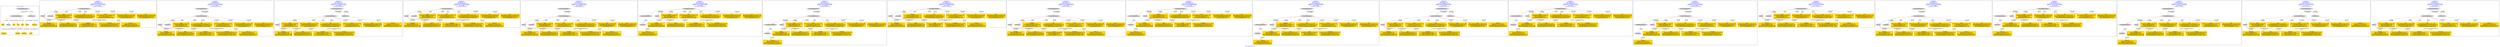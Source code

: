 digraph n0 {
fontcolor="blue"
remincross="true"
label="s24-s-norton-simon.json"
subgraph cluster_0 {
label="1-correct model"
n2[style="filled",color="white",fillcolor="lightgray",label="CulturalHeritageObject1"];
n3[shape="plaintext",style="filled",fillcolor="gold",label="made"];
n4[style="filled",color="white",fillcolor="lightgray",label="Person1"];
n5[shape="plaintext",style="filled",fillcolor="gold",label="dim"];
n6[shape="plaintext",style="filled",fillcolor="gold",label="prov"];
n7[shape="plaintext",style="filled",fillcolor="gold",label="title"];
n8[shape="plaintext",style="filled",fillcolor="gold",label="access"];
n9[shape="plaintext",style="filled",fillcolor="gold",label="nationality"];
n10[shape="plaintext",style="filled",fillcolor="gold",label="birthDate"];
n11[shape="plaintext",style="filled",fillcolor="gold",label="deathDate"];
n12[shape="plaintext",style="filled",fillcolor="gold",label="artist"];
n13[style="filled",color="white",fillcolor="lightgray",label="EuropeanaAggregation1"];
n14[style="filled",color="white",fillcolor="lightgray",label="WebResource1"];
n15[shape="plaintext",style="filled",fillcolor="gold",label="image_url"];
}
subgraph cluster_1 {
label="candidate 0\nlink coherence:1.0\nnode coherence:1.0\nconfidence:0.5034947384957535\nmapping score:0.6178315794985845\ncost:11.99991\n-precision:0.67-recall:0.62"
n17[style="filled",color="white",fillcolor="lightgray",label="CulturalHeritageObject1"];
n18[style="filled",color="white",fillcolor="lightgray",label="Person1"];
n19[style="filled",color="white",fillcolor="lightgray",label="Document1"];
n20[shape="plaintext",style="filled",fillcolor="gold",label="birthDate\n[Person,dateOfDeath,0.37]\n[Person,dateOfBirth,0.356]\n[CulturalHeritageObject,created,0.226]\n[Person,biographicalInformation,0.048]"];
n21[shape="plaintext",style="filled",fillcolor="gold",label="artist\n[Person,nameOfThePerson,0.505]\n[CulturalHeritageObject,description,0.19]\n[Person,biographicalInformation,0.185]\n[CulturalHeritageObject,provenance,0.12]"];
n22[shape="plaintext",style="filled",fillcolor="gold",label="image_url\n[Document,classLink,0.471]\n[WebResource,classLink,0.403]\n[CulturalHeritageObject,description,0.112]\n[Person,biographicalInformation,0.014]"];
n23[shape="plaintext",style="filled",fillcolor="gold",label="made\n[CulturalHeritageObject,created,0.39]\n[Person,dateOfDeath,0.334]\n[Person,dateOfBirth,0.15]\n[CulturalHeritageObject,title,0.126]"];
n24[shape="plaintext",style="filled",fillcolor="gold",label="dim\n[CulturalHeritageObject,extent,0.678]\n[CulturalHeritageObject,accessionNumber,0.143]\n[CulturalHeritageObject,description,0.092]\n[CulturalHeritageObject,medium,0.086]"];
n25[shape="plaintext",style="filled",fillcolor="gold",label="access\n[CulturalHeritageObject,provenance,0.341]\n[Document,classLink,0.278]\n[Person,nameOfThePerson,0.213]\n[CulturalHeritageObject,title,0.168]"];
n26[shape="plaintext",style="filled",fillcolor="gold",label="deathDate\n[Person,dateOfDeath,0.462]\n[CulturalHeritageObject,created,0.299]\n[Person,dateOfBirth,0.198]\n[CulturalHeritageObject,description,0.042]"];
n27[shape="plaintext",style="filled",fillcolor="gold",label="nationality\n[Person,countryAssociatedWithThePerson,0.824]\n[Person,biographicalInformation,0.061]\n[CulturalHeritageObject,description,0.059]\n[CulturalHeritageObject,provenance,0.056]"];
n28[shape="plaintext",style="filled",fillcolor="gold",label="title\n[CulturalHeritageObject,description,0.386]\n[CulturalHeritageObject,title,0.335]\n[Person,biographicalInformation,0.2]\n[Concept,prefLabel,0.079]"];
n29[shape="plaintext",style="filled",fillcolor="gold",label="prov\n[CulturalHeritageObject,provenance,0.623]\n[CulturalHeritageObject,description,0.151]\n[CulturalHeritageObject,title,0.124]\n[Person,nameOfThePerson,0.103]"];
}
subgraph cluster_2 {
label="candidate 1\nlink coherence:1.0\nnode coherence:1.0\nconfidence:0.5034947384957535\nmapping score:0.6178315794985845\ncost:12.99984\n-precision:0.69-recall:0.69"
n31[style="filled",color="white",fillcolor="lightgray",label="CulturalHeritageObject1"];
n32[style="filled",color="white",fillcolor="lightgray",label="Person1"];
n33[style="filled",color="white",fillcolor="lightgray",label="Document1"];
n34[style="filled",color="white",fillcolor="lightgray",label="EuropeanaAggregation1"];
n35[shape="plaintext",style="filled",fillcolor="gold",label="birthDate\n[Person,dateOfDeath,0.37]\n[Person,dateOfBirth,0.356]\n[CulturalHeritageObject,created,0.226]\n[Person,biographicalInformation,0.048]"];
n36[shape="plaintext",style="filled",fillcolor="gold",label="artist\n[Person,nameOfThePerson,0.505]\n[CulturalHeritageObject,description,0.19]\n[Person,biographicalInformation,0.185]\n[CulturalHeritageObject,provenance,0.12]"];
n37[shape="plaintext",style="filled",fillcolor="gold",label="image_url\n[Document,classLink,0.471]\n[WebResource,classLink,0.403]\n[CulturalHeritageObject,description,0.112]\n[Person,biographicalInformation,0.014]"];
n38[shape="plaintext",style="filled",fillcolor="gold",label="made\n[CulturalHeritageObject,created,0.39]\n[Person,dateOfDeath,0.334]\n[Person,dateOfBirth,0.15]\n[CulturalHeritageObject,title,0.126]"];
n39[shape="plaintext",style="filled",fillcolor="gold",label="dim\n[CulturalHeritageObject,extent,0.678]\n[CulturalHeritageObject,accessionNumber,0.143]\n[CulturalHeritageObject,description,0.092]\n[CulturalHeritageObject,medium,0.086]"];
n40[shape="plaintext",style="filled",fillcolor="gold",label="access\n[CulturalHeritageObject,provenance,0.341]\n[Document,classLink,0.278]\n[Person,nameOfThePerson,0.213]\n[CulturalHeritageObject,title,0.168]"];
n41[shape="plaintext",style="filled",fillcolor="gold",label="deathDate\n[Person,dateOfDeath,0.462]\n[CulturalHeritageObject,created,0.299]\n[Person,dateOfBirth,0.198]\n[CulturalHeritageObject,description,0.042]"];
n42[shape="plaintext",style="filled",fillcolor="gold",label="nationality\n[Person,countryAssociatedWithThePerson,0.824]\n[Person,biographicalInformation,0.061]\n[CulturalHeritageObject,description,0.059]\n[CulturalHeritageObject,provenance,0.056]"];
n43[shape="plaintext",style="filled",fillcolor="gold",label="title\n[CulturalHeritageObject,description,0.386]\n[CulturalHeritageObject,title,0.335]\n[Person,biographicalInformation,0.2]\n[Concept,prefLabel,0.079]"];
n44[shape="plaintext",style="filled",fillcolor="gold",label="prov\n[CulturalHeritageObject,provenance,0.623]\n[CulturalHeritageObject,description,0.151]\n[CulturalHeritageObject,title,0.124]\n[Person,nameOfThePerson,0.103]"];
}
subgraph cluster_3 {
label="candidate 10\nlink coherence:1.0\nnode coherence:1.0\nconfidence:0.49169768829271804\nmapping score:0.6138992294309059\ncost:12.99983\n-precision:0.92-recall:0.92"
n46[style="filled",color="white",fillcolor="lightgray",label="CulturalHeritageObject1"];
n47[style="filled",color="white",fillcolor="lightgray",label="Person1"];
n48[style="filled",color="white",fillcolor="lightgray",label="EuropeanaAggregation1"];
n49[style="filled",color="white",fillcolor="lightgray",label="WebResource2"];
n50[shape="plaintext",style="filled",fillcolor="gold",label="birthDate\n[Person,dateOfDeath,0.37]\n[Person,dateOfBirth,0.356]\n[CulturalHeritageObject,created,0.226]\n[Person,biographicalInformation,0.048]"];
n51[shape="plaintext",style="filled",fillcolor="gold",label="artist\n[Person,nameOfThePerson,0.505]\n[CulturalHeritageObject,description,0.19]\n[Person,biographicalInformation,0.185]\n[CulturalHeritageObject,provenance,0.12]"];
n52[shape="plaintext",style="filled",fillcolor="gold",label="made\n[CulturalHeritageObject,created,0.39]\n[Person,dateOfDeath,0.334]\n[Person,dateOfBirth,0.15]\n[CulturalHeritageObject,title,0.126]"];
n53[shape="plaintext",style="filled",fillcolor="gold",label="title\n[CulturalHeritageObject,description,0.386]\n[CulturalHeritageObject,title,0.335]\n[Person,biographicalInformation,0.2]\n[Concept,prefLabel,0.079]"];
n54[shape="plaintext",style="filled",fillcolor="gold",label="dim\n[CulturalHeritageObject,extent,0.678]\n[CulturalHeritageObject,accessionNumber,0.143]\n[CulturalHeritageObject,description,0.092]\n[CulturalHeritageObject,medium,0.086]"];
n55[shape="plaintext",style="filled",fillcolor="gold",label="access\n[CulturalHeritageObject,provenance,0.341]\n[Document,classLink,0.278]\n[Person,nameOfThePerson,0.213]\n[CulturalHeritageObject,title,0.168]"];
n56[shape="plaintext",style="filled",fillcolor="gold",label="deathDate\n[Person,dateOfDeath,0.462]\n[CulturalHeritageObject,created,0.299]\n[Person,dateOfBirth,0.198]\n[CulturalHeritageObject,description,0.042]"];
n57[shape="plaintext",style="filled",fillcolor="gold",label="nationality\n[Person,countryAssociatedWithThePerson,0.824]\n[Person,biographicalInformation,0.061]\n[CulturalHeritageObject,description,0.059]\n[CulturalHeritageObject,provenance,0.056]"];
n58[shape="plaintext",style="filled",fillcolor="gold",label="image_url\n[Document,classLink,0.471]\n[WebResource,classLink,0.403]\n[CulturalHeritageObject,description,0.112]\n[Person,biographicalInformation,0.014]"];
n59[shape="plaintext",style="filled",fillcolor="gold",label="prov\n[CulturalHeritageObject,provenance,0.623]\n[CulturalHeritageObject,description,0.151]\n[CulturalHeritageObject,title,0.124]\n[Person,nameOfThePerson,0.103]"];
}
subgraph cluster_4 {
label="candidate 11\nlink coherence:1.0\nnode coherence:1.0\nconfidence:0.48617468982780865\nmapping score:0.612058229942603\ncost:11.99991\n-precision:0.67-recall:0.62"
n61[style="filled",color="white",fillcolor="lightgray",label="CulturalHeritageObject1"];
n62[style="filled",color="white",fillcolor="lightgray",label="Person1"];
n63[style="filled",color="white",fillcolor="lightgray",label="Document1"];
n64[shape="plaintext",style="filled",fillcolor="gold",label="birthDate\n[Person,dateOfDeath,0.37]\n[Person,dateOfBirth,0.356]\n[CulturalHeritageObject,created,0.226]\n[Person,biographicalInformation,0.048]"];
n65[shape="plaintext",style="filled",fillcolor="gold",label="artist\n[Person,nameOfThePerson,0.505]\n[CulturalHeritageObject,description,0.19]\n[Person,biographicalInformation,0.185]\n[CulturalHeritageObject,provenance,0.12]"];
n66[shape="plaintext",style="filled",fillcolor="gold",label="image_url\n[Document,classLink,0.471]\n[WebResource,classLink,0.403]\n[CulturalHeritageObject,description,0.112]\n[Person,biographicalInformation,0.014]"];
n67[shape="plaintext",style="filled",fillcolor="gold",label="made\n[CulturalHeritageObject,created,0.39]\n[Person,dateOfDeath,0.334]\n[Person,dateOfBirth,0.15]\n[CulturalHeritageObject,title,0.126]"];
n68[shape="plaintext",style="filled",fillcolor="gold",label="access\n[CulturalHeritageObject,provenance,0.341]\n[Document,classLink,0.278]\n[Person,nameOfThePerson,0.213]\n[CulturalHeritageObject,title,0.168]"];
n69[shape="plaintext",style="filled",fillcolor="gold",label="dim\n[CulturalHeritageObject,extent,0.678]\n[CulturalHeritageObject,accessionNumber,0.143]\n[CulturalHeritageObject,description,0.092]\n[CulturalHeritageObject,medium,0.086]"];
n70[shape="plaintext",style="filled",fillcolor="gold",label="deathDate\n[Person,dateOfDeath,0.462]\n[CulturalHeritageObject,created,0.299]\n[Person,dateOfBirth,0.198]\n[CulturalHeritageObject,description,0.042]"];
n71[shape="plaintext",style="filled",fillcolor="gold",label="nationality\n[Person,countryAssociatedWithThePerson,0.824]\n[Person,biographicalInformation,0.061]\n[CulturalHeritageObject,description,0.059]\n[CulturalHeritageObject,provenance,0.056]"];
n72[shape="plaintext",style="filled",fillcolor="gold",label="title\n[CulturalHeritageObject,description,0.386]\n[CulturalHeritageObject,title,0.335]\n[Person,biographicalInformation,0.2]\n[Concept,prefLabel,0.079]"];
n73[shape="plaintext",style="filled",fillcolor="gold",label="prov\n[CulturalHeritageObject,provenance,0.623]\n[CulturalHeritageObject,description,0.151]\n[CulturalHeritageObject,title,0.124]\n[Person,nameOfThePerson,0.103]"];
}
subgraph cluster_5 {
label="candidate 12\nlink coherence:1.0\nnode coherence:1.0\nconfidence:0.48617468982780865\nmapping score:0.612058229942603\ncost:12.99984\n-precision:0.69-recall:0.69"
n75[style="filled",color="white",fillcolor="lightgray",label="CulturalHeritageObject1"];
n76[style="filled",color="white",fillcolor="lightgray",label="Person1"];
n77[style="filled",color="white",fillcolor="lightgray",label="Document1"];
n78[style="filled",color="white",fillcolor="lightgray",label="EuropeanaAggregation1"];
n79[shape="plaintext",style="filled",fillcolor="gold",label="birthDate\n[Person,dateOfDeath,0.37]\n[Person,dateOfBirth,0.356]\n[CulturalHeritageObject,created,0.226]\n[Person,biographicalInformation,0.048]"];
n80[shape="plaintext",style="filled",fillcolor="gold",label="artist\n[Person,nameOfThePerson,0.505]\n[CulturalHeritageObject,description,0.19]\n[Person,biographicalInformation,0.185]\n[CulturalHeritageObject,provenance,0.12]"];
n81[shape="plaintext",style="filled",fillcolor="gold",label="image_url\n[Document,classLink,0.471]\n[WebResource,classLink,0.403]\n[CulturalHeritageObject,description,0.112]\n[Person,biographicalInformation,0.014]"];
n82[shape="plaintext",style="filled",fillcolor="gold",label="made\n[CulturalHeritageObject,created,0.39]\n[Person,dateOfDeath,0.334]\n[Person,dateOfBirth,0.15]\n[CulturalHeritageObject,title,0.126]"];
n83[shape="plaintext",style="filled",fillcolor="gold",label="access\n[CulturalHeritageObject,provenance,0.341]\n[Document,classLink,0.278]\n[Person,nameOfThePerson,0.213]\n[CulturalHeritageObject,title,0.168]"];
n84[shape="plaintext",style="filled",fillcolor="gold",label="dim\n[CulturalHeritageObject,extent,0.678]\n[CulturalHeritageObject,accessionNumber,0.143]\n[CulturalHeritageObject,description,0.092]\n[CulturalHeritageObject,medium,0.086]"];
n85[shape="plaintext",style="filled",fillcolor="gold",label="deathDate\n[Person,dateOfDeath,0.462]\n[CulturalHeritageObject,created,0.299]\n[Person,dateOfBirth,0.198]\n[CulturalHeritageObject,description,0.042]"];
n86[shape="plaintext",style="filled",fillcolor="gold",label="nationality\n[Person,countryAssociatedWithThePerson,0.824]\n[Person,biographicalInformation,0.061]\n[CulturalHeritageObject,description,0.059]\n[CulturalHeritageObject,provenance,0.056]"];
n87[shape="plaintext",style="filled",fillcolor="gold",label="title\n[CulturalHeritageObject,description,0.386]\n[CulturalHeritageObject,title,0.335]\n[Person,biographicalInformation,0.2]\n[Concept,prefLabel,0.079]"];
n88[shape="plaintext",style="filled",fillcolor="gold",label="prov\n[CulturalHeritageObject,provenance,0.623]\n[CulturalHeritageObject,description,0.151]\n[CulturalHeritageObject,title,0.124]\n[Person,nameOfThePerson,0.103]"];
}
subgraph cluster_6 {
label="candidate 13\nlink coherence:1.0\nnode coherence:1.0\nconfidence:0.48617468982780865\nmapping score:0.612058229942603\ncost:12.9999\n-precision:0.62-recall:0.62"
n90[style="filled",color="white",fillcolor="lightgray",label="CulturalHeritageObject1"];
n91[style="filled",color="white",fillcolor="lightgray",label="CulturalHeritageObject2"];
n92[style="filled",color="white",fillcolor="lightgray",label="Person1"];
n93[style="filled",color="white",fillcolor="lightgray",label="Document2"];
n94[shape="plaintext",style="filled",fillcolor="gold",label="birthDate\n[Person,dateOfDeath,0.37]\n[Person,dateOfBirth,0.356]\n[CulturalHeritageObject,created,0.226]\n[Person,biographicalInformation,0.048]"];
n95[shape="plaintext",style="filled",fillcolor="gold",label="artist\n[Person,nameOfThePerson,0.505]\n[CulturalHeritageObject,description,0.19]\n[Person,biographicalInformation,0.185]\n[CulturalHeritageObject,provenance,0.12]"];
n96[shape="plaintext",style="filled",fillcolor="gold",label="made\n[CulturalHeritageObject,created,0.39]\n[Person,dateOfDeath,0.334]\n[Person,dateOfBirth,0.15]\n[CulturalHeritageObject,title,0.126]"];
n97[shape="plaintext",style="filled",fillcolor="gold",label="access\n[CulturalHeritageObject,provenance,0.341]\n[Document,classLink,0.278]\n[Person,nameOfThePerson,0.213]\n[CulturalHeritageObject,title,0.168]"];
n98[shape="plaintext",style="filled",fillcolor="gold",label="dim\n[CulturalHeritageObject,extent,0.678]\n[CulturalHeritageObject,accessionNumber,0.143]\n[CulturalHeritageObject,description,0.092]\n[CulturalHeritageObject,medium,0.086]"];
n99[shape="plaintext",style="filled",fillcolor="gold",label="deathDate\n[Person,dateOfDeath,0.462]\n[CulturalHeritageObject,created,0.299]\n[Person,dateOfBirth,0.198]\n[CulturalHeritageObject,description,0.042]"];
n100[shape="plaintext",style="filled",fillcolor="gold",label="image_url\n[Document,classLink,0.471]\n[WebResource,classLink,0.403]\n[CulturalHeritageObject,description,0.112]\n[Person,biographicalInformation,0.014]"];
n101[shape="plaintext",style="filled",fillcolor="gold",label="nationality\n[Person,countryAssociatedWithThePerson,0.824]\n[Person,biographicalInformation,0.061]\n[CulturalHeritageObject,description,0.059]\n[CulturalHeritageObject,provenance,0.056]"];
n102[shape="plaintext",style="filled",fillcolor="gold",label="title\n[CulturalHeritageObject,description,0.386]\n[CulturalHeritageObject,title,0.335]\n[Person,biographicalInformation,0.2]\n[Concept,prefLabel,0.079]"];
n103[shape="plaintext",style="filled",fillcolor="gold",label="prov\n[CulturalHeritageObject,provenance,0.623]\n[CulturalHeritageObject,description,0.151]\n[CulturalHeritageObject,title,0.124]\n[Person,nameOfThePerson,0.103]"];
}
subgraph cluster_7 {
label="candidate 14\nlink coherence:1.0\nnode coherence:1.0\nconfidence:0.48617468982780865\nmapping score:0.612058229942603\ncost:13.99983\n-precision:0.64-recall:0.69"
n105[style="filled",color="white",fillcolor="lightgray",label="CulturalHeritageObject1"];
n106[style="filled",color="white",fillcolor="lightgray",label="CulturalHeritageObject2"];
n107[style="filled",color="white",fillcolor="lightgray",label="Person1"];
n108[style="filled",color="white",fillcolor="lightgray",label="Document2"];
n109[style="filled",color="white",fillcolor="lightgray",label="EuropeanaAggregation1"];
n110[shape="plaintext",style="filled",fillcolor="gold",label="birthDate\n[Person,dateOfDeath,0.37]\n[Person,dateOfBirth,0.356]\n[CulturalHeritageObject,created,0.226]\n[Person,biographicalInformation,0.048]"];
n111[shape="plaintext",style="filled",fillcolor="gold",label="artist\n[Person,nameOfThePerson,0.505]\n[CulturalHeritageObject,description,0.19]\n[Person,biographicalInformation,0.185]\n[CulturalHeritageObject,provenance,0.12]"];
n112[shape="plaintext",style="filled",fillcolor="gold",label="made\n[CulturalHeritageObject,created,0.39]\n[Person,dateOfDeath,0.334]\n[Person,dateOfBirth,0.15]\n[CulturalHeritageObject,title,0.126]"];
n113[shape="plaintext",style="filled",fillcolor="gold",label="access\n[CulturalHeritageObject,provenance,0.341]\n[Document,classLink,0.278]\n[Person,nameOfThePerson,0.213]\n[CulturalHeritageObject,title,0.168]"];
n114[shape="plaintext",style="filled",fillcolor="gold",label="dim\n[CulturalHeritageObject,extent,0.678]\n[CulturalHeritageObject,accessionNumber,0.143]\n[CulturalHeritageObject,description,0.092]\n[CulturalHeritageObject,medium,0.086]"];
n115[shape="plaintext",style="filled",fillcolor="gold",label="deathDate\n[Person,dateOfDeath,0.462]\n[CulturalHeritageObject,created,0.299]\n[Person,dateOfBirth,0.198]\n[CulturalHeritageObject,description,0.042]"];
n116[shape="plaintext",style="filled",fillcolor="gold",label="image_url\n[Document,classLink,0.471]\n[WebResource,classLink,0.403]\n[CulturalHeritageObject,description,0.112]\n[Person,biographicalInformation,0.014]"];
n117[shape="plaintext",style="filled",fillcolor="gold",label="nationality\n[Person,countryAssociatedWithThePerson,0.824]\n[Person,biographicalInformation,0.061]\n[CulturalHeritageObject,description,0.059]\n[CulturalHeritageObject,provenance,0.056]"];
n118[shape="plaintext",style="filled",fillcolor="gold",label="title\n[CulturalHeritageObject,description,0.386]\n[CulturalHeritageObject,title,0.335]\n[Person,biographicalInformation,0.2]\n[Concept,prefLabel,0.079]"];
n119[shape="plaintext",style="filled",fillcolor="gold",label="prov\n[CulturalHeritageObject,provenance,0.623]\n[CulturalHeritageObject,description,0.151]\n[CulturalHeritageObject,title,0.124]\n[Person,nameOfThePerson,0.103]"];
}
subgraph cluster_8 {
label="candidate 15\nlink coherence:1.0\nnode coherence:1.0\nconfidence:0.48164665058044953\nmapping score:0.6105488835268166\ncost:11.99991\n-precision:0.5-recall:0.46"
n121[style="filled",color="white",fillcolor="lightgray",label="CulturalHeritageObject1"];
n122[style="filled",color="white",fillcolor="lightgray",label="Person1"];
n123[style="filled",color="white",fillcolor="lightgray",label="Document1"];
n124[shape="plaintext",style="filled",fillcolor="gold",label="birthDate\n[Person,dateOfDeath,0.37]\n[Person,dateOfBirth,0.356]\n[CulturalHeritageObject,created,0.226]\n[Person,biographicalInformation,0.048]"];
n125[shape="plaintext",style="filled",fillcolor="gold",label="artist\n[Person,nameOfThePerson,0.505]\n[CulturalHeritageObject,description,0.19]\n[Person,biographicalInformation,0.185]\n[CulturalHeritageObject,provenance,0.12]"];
n126[shape="plaintext",style="filled",fillcolor="gold",label="image_url\n[Document,classLink,0.471]\n[WebResource,classLink,0.403]\n[CulturalHeritageObject,description,0.112]\n[Person,biographicalInformation,0.014]"];
n127[shape="plaintext",style="filled",fillcolor="gold",label="deathDate\n[Person,dateOfDeath,0.462]\n[CulturalHeritageObject,created,0.299]\n[Person,dateOfBirth,0.198]\n[CulturalHeritageObject,description,0.042]"];
n128[shape="plaintext",style="filled",fillcolor="gold",label="dim\n[CulturalHeritageObject,extent,0.678]\n[CulturalHeritageObject,accessionNumber,0.143]\n[CulturalHeritageObject,description,0.092]\n[CulturalHeritageObject,medium,0.086]"];
n129[shape="plaintext",style="filled",fillcolor="gold",label="access\n[CulturalHeritageObject,provenance,0.341]\n[Document,classLink,0.278]\n[Person,nameOfThePerson,0.213]\n[CulturalHeritageObject,title,0.168]"];
n130[shape="plaintext",style="filled",fillcolor="gold",label="made\n[CulturalHeritageObject,created,0.39]\n[Person,dateOfDeath,0.334]\n[Person,dateOfBirth,0.15]\n[CulturalHeritageObject,title,0.126]"];
n131[shape="plaintext",style="filled",fillcolor="gold",label="nationality\n[Person,countryAssociatedWithThePerson,0.824]\n[Person,biographicalInformation,0.061]\n[CulturalHeritageObject,description,0.059]\n[CulturalHeritageObject,provenance,0.056]"];
n132[shape="plaintext",style="filled",fillcolor="gold",label="title\n[CulturalHeritageObject,description,0.386]\n[CulturalHeritageObject,title,0.335]\n[Person,biographicalInformation,0.2]\n[Concept,prefLabel,0.079]"];
n133[shape="plaintext",style="filled",fillcolor="gold",label="prov\n[CulturalHeritageObject,provenance,0.623]\n[CulturalHeritageObject,description,0.151]\n[CulturalHeritageObject,title,0.124]\n[Person,nameOfThePerson,0.103]"];
}
subgraph cluster_9 {
label="candidate 16\nlink coherence:1.0\nnode coherence:1.0\nconfidence:0.48164665058044953\nmapping score:0.6105488835268166\ncost:12.99984\n-precision:0.54-recall:0.54"
n135[style="filled",color="white",fillcolor="lightgray",label="CulturalHeritageObject1"];
n136[style="filled",color="white",fillcolor="lightgray",label="Person1"];
n137[style="filled",color="white",fillcolor="lightgray",label="Document1"];
n138[style="filled",color="white",fillcolor="lightgray",label="EuropeanaAggregation1"];
n139[shape="plaintext",style="filled",fillcolor="gold",label="birthDate\n[Person,dateOfDeath,0.37]\n[Person,dateOfBirth,0.356]\n[CulturalHeritageObject,created,0.226]\n[Person,biographicalInformation,0.048]"];
n140[shape="plaintext",style="filled",fillcolor="gold",label="artist\n[Person,nameOfThePerson,0.505]\n[CulturalHeritageObject,description,0.19]\n[Person,biographicalInformation,0.185]\n[CulturalHeritageObject,provenance,0.12]"];
n141[shape="plaintext",style="filled",fillcolor="gold",label="image_url\n[Document,classLink,0.471]\n[WebResource,classLink,0.403]\n[CulturalHeritageObject,description,0.112]\n[Person,biographicalInformation,0.014]"];
n142[shape="plaintext",style="filled",fillcolor="gold",label="deathDate\n[Person,dateOfDeath,0.462]\n[CulturalHeritageObject,created,0.299]\n[Person,dateOfBirth,0.198]\n[CulturalHeritageObject,description,0.042]"];
n143[shape="plaintext",style="filled",fillcolor="gold",label="dim\n[CulturalHeritageObject,extent,0.678]\n[CulturalHeritageObject,accessionNumber,0.143]\n[CulturalHeritageObject,description,0.092]\n[CulturalHeritageObject,medium,0.086]"];
n144[shape="plaintext",style="filled",fillcolor="gold",label="access\n[CulturalHeritageObject,provenance,0.341]\n[Document,classLink,0.278]\n[Person,nameOfThePerson,0.213]\n[CulturalHeritageObject,title,0.168]"];
n145[shape="plaintext",style="filled",fillcolor="gold",label="made\n[CulturalHeritageObject,created,0.39]\n[Person,dateOfDeath,0.334]\n[Person,dateOfBirth,0.15]\n[CulturalHeritageObject,title,0.126]"];
n146[shape="plaintext",style="filled",fillcolor="gold",label="nationality\n[Person,countryAssociatedWithThePerson,0.824]\n[Person,biographicalInformation,0.061]\n[CulturalHeritageObject,description,0.059]\n[CulturalHeritageObject,provenance,0.056]"];
n147[shape="plaintext",style="filled",fillcolor="gold",label="title\n[CulturalHeritageObject,description,0.386]\n[CulturalHeritageObject,title,0.335]\n[Person,biographicalInformation,0.2]\n[Concept,prefLabel,0.079]"];
n148[shape="plaintext",style="filled",fillcolor="gold",label="prov\n[CulturalHeritageObject,provenance,0.623]\n[CulturalHeritageObject,description,0.151]\n[CulturalHeritageObject,title,0.124]\n[Person,nameOfThePerson,0.103]"];
}
subgraph cluster_10 {
label="candidate 17\nlink coherence:1.0\nnode coherence:1.0\nconfidence:0.48164665058044953\nmapping score:0.6105488835268166\ncost:12.9999\n-precision:0.46-recall:0.46"
n150[style="filled",color="white",fillcolor="lightgray",label="CulturalHeritageObject1"];
n151[style="filled",color="white",fillcolor="lightgray",label="CulturalHeritageObject2"];
n152[style="filled",color="white",fillcolor="lightgray",label="Person1"];
n153[style="filled",color="white",fillcolor="lightgray",label="Document2"];
n154[shape="plaintext",style="filled",fillcolor="gold",label="birthDate\n[Person,dateOfDeath,0.37]\n[Person,dateOfBirth,0.356]\n[CulturalHeritageObject,created,0.226]\n[Person,biographicalInformation,0.048]"];
n155[shape="plaintext",style="filled",fillcolor="gold",label="artist\n[Person,nameOfThePerson,0.505]\n[CulturalHeritageObject,description,0.19]\n[Person,biographicalInformation,0.185]\n[CulturalHeritageObject,provenance,0.12]"];
n156[shape="plaintext",style="filled",fillcolor="gold",label="deathDate\n[Person,dateOfDeath,0.462]\n[CulturalHeritageObject,created,0.299]\n[Person,dateOfBirth,0.198]\n[CulturalHeritageObject,description,0.042]"];
n157[shape="plaintext",style="filled",fillcolor="gold",label="dim\n[CulturalHeritageObject,extent,0.678]\n[CulturalHeritageObject,accessionNumber,0.143]\n[CulturalHeritageObject,description,0.092]\n[CulturalHeritageObject,medium,0.086]"];
n158[shape="plaintext",style="filled",fillcolor="gold",label="access\n[CulturalHeritageObject,provenance,0.341]\n[Document,classLink,0.278]\n[Person,nameOfThePerson,0.213]\n[CulturalHeritageObject,title,0.168]"];
n159[shape="plaintext",style="filled",fillcolor="gold",label="made\n[CulturalHeritageObject,created,0.39]\n[Person,dateOfDeath,0.334]\n[Person,dateOfBirth,0.15]\n[CulturalHeritageObject,title,0.126]"];
n160[shape="plaintext",style="filled",fillcolor="gold",label="image_url\n[Document,classLink,0.471]\n[WebResource,classLink,0.403]\n[CulturalHeritageObject,description,0.112]\n[Person,biographicalInformation,0.014]"];
n161[shape="plaintext",style="filled",fillcolor="gold",label="nationality\n[Person,countryAssociatedWithThePerson,0.824]\n[Person,biographicalInformation,0.061]\n[CulturalHeritageObject,description,0.059]\n[CulturalHeritageObject,provenance,0.056]"];
n162[shape="plaintext",style="filled",fillcolor="gold",label="title\n[CulturalHeritageObject,description,0.386]\n[CulturalHeritageObject,title,0.335]\n[Person,biographicalInformation,0.2]\n[Concept,prefLabel,0.079]"];
n163[shape="plaintext",style="filled",fillcolor="gold",label="prov\n[CulturalHeritageObject,provenance,0.623]\n[CulturalHeritageObject,description,0.151]\n[CulturalHeritageObject,title,0.124]\n[Person,nameOfThePerson,0.103]"];
}
subgraph cluster_11 {
label="candidate 18\nlink coherence:1.0\nnode coherence:1.0\nconfidence:0.48164665058044953\nmapping score:0.6105488835268166\ncost:13.99983\n-precision:0.5-recall:0.54"
n165[style="filled",color="white",fillcolor="lightgray",label="CulturalHeritageObject1"];
n166[style="filled",color="white",fillcolor="lightgray",label="CulturalHeritageObject2"];
n167[style="filled",color="white",fillcolor="lightgray",label="Person1"];
n168[style="filled",color="white",fillcolor="lightgray",label="Document2"];
n169[style="filled",color="white",fillcolor="lightgray",label="EuropeanaAggregation1"];
n170[shape="plaintext",style="filled",fillcolor="gold",label="birthDate\n[Person,dateOfDeath,0.37]\n[Person,dateOfBirth,0.356]\n[CulturalHeritageObject,created,0.226]\n[Person,biographicalInformation,0.048]"];
n171[shape="plaintext",style="filled",fillcolor="gold",label="artist\n[Person,nameOfThePerson,0.505]\n[CulturalHeritageObject,description,0.19]\n[Person,biographicalInformation,0.185]\n[CulturalHeritageObject,provenance,0.12]"];
n172[shape="plaintext",style="filled",fillcolor="gold",label="deathDate\n[Person,dateOfDeath,0.462]\n[CulturalHeritageObject,created,0.299]\n[Person,dateOfBirth,0.198]\n[CulturalHeritageObject,description,0.042]"];
n173[shape="plaintext",style="filled",fillcolor="gold",label="dim\n[CulturalHeritageObject,extent,0.678]\n[CulturalHeritageObject,accessionNumber,0.143]\n[CulturalHeritageObject,description,0.092]\n[CulturalHeritageObject,medium,0.086]"];
n174[shape="plaintext",style="filled",fillcolor="gold",label="access\n[CulturalHeritageObject,provenance,0.341]\n[Document,classLink,0.278]\n[Person,nameOfThePerson,0.213]\n[CulturalHeritageObject,title,0.168]"];
n175[shape="plaintext",style="filled",fillcolor="gold",label="made\n[CulturalHeritageObject,created,0.39]\n[Person,dateOfDeath,0.334]\n[Person,dateOfBirth,0.15]\n[CulturalHeritageObject,title,0.126]"];
n176[shape="plaintext",style="filled",fillcolor="gold",label="image_url\n[Document,classLink,0.471]\n[WebResource,classLink,0.403]\n[CulturalHeritageObject,description,0.112]\n[Person,biographicalInformation,0.014]"];
n177[shape="plaintext",style="filled",fillcolor="gold",label="nationality\n[Person,countryAssociatedWithThePerson,0.824]\n[Person,biographicalInformation,0.061]\n[CulturalHeritageObject,description,0.059]\n[CulturalHeritageObject,provenance,0.056]"];
n178[shape="plaintext",style="filled",fillcolor="gold",label="title\n[CulturalHeritageObject,description,0.386]\n[CulturalHeritageObject,title,0.335]\n[Person,biographicalInformation,0.2]\n[Concept,prefLabel,0.079]"];
n179[shape="plaintext",style="filled",fillcolor="gold",label="prov\n[CulturalHeritageObject,provenance,0.623]\n[CulturalHeritageObject,description,0.151]\n[CulturalHeritageObject,title,0.124]\n[Person,nameOfThePerson,0.103]"];
}
subgraph cluster_12 {
label="candidate 19\nlink coherence:1.0\nnode coherence:1.0\nconfidence:0.47939945824686847\nmapping score:0.6097998194156228\ncost:12.99977\n-precision:0.85-recall:0.85"
n181[style="filled",color="white",fillcolor="lightgray",label="CulturalHeritageObject1"];
n182[style="filled",color="white",fillcolor="lightgray",label="Person1"];
n183[style="filled",color="white",fillcolor="lightgray",label="EuropeanaAggregation1"];
n184[style="filled",color="white",fillcolor="lightgray",label="WebResource1"];
n185[shape="plaintext",style="filled",fillcolor="gold",label="birthDate\n[Person,dateOfDeath,0.37]\n[Person,dateOfBirth,0.356]\n[CulturalHeritageObject,created,0.226]\n[Person,biographicalInformation,0.048]"];
n186[shape="plaintext",style="filled",fillcolor="gold",label="artist\n[Person,nameOfThePerson,0.505]\n[CulturalHeritageObject,description,0.19]\n[Person,biographicalInformation,0.185]\n[CulturalHeritageObject,provenance,0.12]"];
n187[shape="plaintext",style="filled",fillcolor="gold",label="made\n[CulturalHeritageObject,created,0.39]\n[Person,dateOfDeath,0.334]\n[Person,dateOfBirth,0.15]\n[CulturalHeritageObject,title,0.126]"];
n188[shape="plaintext",style="filled",fillcolor="gold",label="access\n[CulturalHeritageObject,provenance,0.341]\n[Document,classLink,0.278]\n[Person,nameOfThePerson,0.213]\n[CulturalHeritageObject,title,0.168]"];
n189[shape="plaintext",style="filled",fillcolor="gold",label="dim\n[CulturalHeritageObject,extent,0.678]\n[CulturalHeritageObject,accessionNumber,0.143]\n[CulturalHeritageObject,description,0.092]\n[CulturalHeritageObject,medium,0.086]"];
n190[shape="plaintext",style="filled",fillcolor="gold",label="deathDate\n[Person,dateOfDeath,0.462]\n[CulturalHeritageObject,created,0.299]\n[Person,dateOfBirth,0.198]\n[CulturalHeritageObject,description,0.042]"];
n191[shape="plaintext",style="filled",fillcolor="gold",label="image_url\n[Document,classLink,0.471]\n[WebResource,classLink,0.403]\n[CulturalHeritageObject,description,0.112]\n[Person,biographicalInformation,0.014]"];
n192[shape="plaintext",style="filled",fillcolor="gold",label="nationality\n[Person,countryAssociatedWithThePerson,0.824]\n[Person,biographicalInformation,0.061]\n[CulturalHeritageObject,description,0.059]\n[CulturalHeritageObject,provenance,0.056]"];
n193[shape="plaintext",style="filled",fillcolor="gold",label="title\n[CulturalHeritageObject,description,0.386]\n[CulturalHeritageObject,title,0.335]\n[Person,biographicalInformation,0.2]\n[Concept,prefLabel,0.079]"];
n194[shape="plaintext",style="filled",fillcolor="gold",label="prov\n[CulturalHeritageObject,provenance,0.623]\n[CulturalHeritageObject,description,0.151]\n[CulturalHeritageObject,title,0.124]\n[Person,nameOfThePerson,0.103]"];
}
subgraph cluster_13 {
label="candidate 2\nlink coherence:1.0\nnode coherence:1.0\nconfidence:0.5034947384957535\nmapping score:0.6178315794985845\ncost:12.9999\n-precision:0.62-recall:0.62"
n196[style="filled",color="white",fillcolor="lightgray",label="CulturalHeritageObject1"];
n197[style="filled",color="white",fillcolor="lightgray",label="CulturalHeritageObject2"];
n198[style="filled",color="white",fillcolor="lightgray",label="Person1"];
n199[style="filled",color="white",fillcolor="lightgray",label="Document2"];
n200[shape="plaintext",style="filled",fillcolor="gold",label="birthDate\n[Person,dateOfDeath,0.37]\n[Person,dateOfBirth,0.356]\n[CulturalHeritageObject,created,0.226]\n[Person,biographicalInformation,0.048]"];
n201[shape="plaintext",style="filled",fillcolor="gold",label="artist\n[Person,nameOfThePerson,0.505]\n[CulturalHeritageObject,description,0.19]\n[Person,biographicalInformation,0.185]\n[CulturalHeritageObject,provenance,0.12]"];
n202[shape="plaintext",style="filled",fillcolor="gold",label="made\n[CulturalHeritageObject,created,0.39]\n[Person,dateOfDeath,0.334]\n[Person,dateOfBirth,0.15]\n[CulturalHeritageObject,title,0.126]"];
n203[shape="plaintext",style="filled",fillcolor="gold",label="dim\n[CulturalHeritageObject,extent,0.678]\n[CulturalHeritageObject,accessionNumber,0.143]\n[CulturalHeritageObject,description,0.092]\n[CulturalHeritageObject,medium,0.086]"];
n204[shape="plaintext",style="filled",fillcolor="gold",label="access\n[CulturalHeritageObject,provenance,0.341]\n[Document,classLink,0.278]\n[Person,nameOfThePerson,0.213]\n[CulturalHeritageObject,title,0.168]"];
n205[shape="plaintext",style="filled",fillcolor="gold",label="deathDate\n[Person,dateOfDeath,0.462]\n[CulturalHeritageObject,created,0.299]\n[Person,dateOfBirth,0.198]\n[CulturalHeritageObject,description,0.042]"];
n206[shape="plaintext",style="filled",fillcolor="gold",label="image_url\n[Document,classLink,0.471]\n[WebResource,classLink,0.403]\n[CulturalHeritageObject,description,0.112]\n[Person,biographicalInformation,0.014]"];
n207[shape="plaintext",style="filled",fillcolor="gold",label="nationality\n[Person,countryAssociatedWithThePerson,0.824]\n[Person,biographicalInformation,0.061]\n[CulturalHeritageObject,description,0.059]\n[CulturalHeritageObject,provenance,0.056]"];
n208[shape="plaintext",style="filled",fillcolor="gold",label="title\n[CulturalHeritageObject,description,0.386]\n[CulturalHeritageObject,title,0.335]\n[Person,biographicalInformation,0.2]\n[Concept,prefLabel,0.079]"];
n209[shape="plaintext",style="filled",fillcolor="gold",label="prov\n[CulturalHeritageObject,provenance,0.623]\n[CulturalHeritageObject,description,0.151]\n[CulturalHeritageObject,title,0.124]\n[Person,nameOfThePerson,0.103]"];
}
subgraph cluster_14 {
label="candidate 3\nlink coherence:1.0\nnode coherence:1.0\nconfidence:0.5034947384957535\nmapping score:0.6178315794985845\ncost:13.99983\n-precision:0.64-recall:0.69"
n211[style="filled",color="white",fillcolor="lightgray",label="CulturalHeritageObject1"];
n212[style="filled",color="white",fillcolor="lightgray",label="CulturalHeritageObject2"];
n213[style="filled",color="white",fillcolor="lightgray",label="Person1"];
n214[style="filled",color="white",fillcolor="lightgray",label="Document2"];
n215[style="filled",color="white",fillcolor="lightgray",label="EuropeanaAggregation1"];
n216[shape="plaintext",style="filled",fillcolor="gold",label="birthDate\n[Person,dateOfDeath,0.37]\n[Person,dateOfBirth,0.356]\n[CulturalHeritageObject,created,0.226]\n[Person,biographicalInformation,0.048]"];
n217[shape="plaintext",style="filled",fillcolor="gold",label="artist\n[Person,nameOfThePerson,0.505]\n[CulturalHeritageObject,description,0.19]\n[Person,biographicalInformation,0.185]\n[CulturalHeritageObject,provenance,0.12]"];
n218[shape="plaintext",style="filled",fillcolor="gold",label="made\n[CulturalHeritageObject,created,0.39]\n[Person,dateOfDeath,0.334]\n[Person,dateOfBirth,0.15]\n[CulturalHeritageObject,title,0.126]"];
n219[shape="plaintext",style="filled",fillcolor="gold",label="dim\n[CulturalHeritageObject,extent,0.678]\n[CulturalHeritageObject,accessionNumber,0.143]\n[CulturalHeritageObject,description,0.092]\n[CulturalHeritageObject,medium,0.086]"];
n220[shape="plaintext",style="filled",fillcolor="gold",label="access\n[CulturalHeritageObject,provenance,0.341]\n[Document,classLink,0.278]\n[Person,nameOfThePerson,0.213]\n[CulturalHeritageObject,title,0.168]"];
n221[shape="plaintext",style="filled",fillcolor="gold",label="deathDate\n[Person,dateOfDeath,0.462]\n[CulturalHeritageObject,created,0.299]\n[Person,dateOfBirth,0.198]\n[CulturalHeritageObject,description,0.042]"];
n222[shape="plaintext",style="filled",fillcolor="gold",label="image_url\n[Document,classLink,0.471]\n[WebResource,classLink,0.403]\n[CulturalHeritageObject,description,0.112]\n[Person,biographicalInformation,0.014]"];
n223[shape="plaintext",style="filled",fillcolor="gold",label="nationality\n[Person,countryAssociatedWithThePerson,0.824]\n[Person,biographicalInformation,0.061]\n[CulturalHeritageObject,description,0.059]\n[CulturalHeritageObject,provenance,0.056]"];
n224[shape="plaintext",style="filled",fillcolor="gold",label="title\n[CulturalHeritageObject,description,0.386]\n[CulturalHeritageObject,title,0.335]\n[Person,biographicalInformation,0.2]\n[Concept,prefLabel,0.079]"];
n225[shape="plaintext",style="filled",fillcolor="gold",label="prov\n[CulturalHeritageObject,provenance,0.623]\n[CulturalHeritageObject,description,0.151]\n[CulturalHeritageObject,title,0.124]\n[Person,nameOfThePerson,0.103]"];
}
subgraph cluster_15 {
label="candidate 4\nlink coherence:1.0\nnode coherence:1.0\nconfidence:0.49847291987365827\nmapping score:0.6161576399578861\ncost:11.99991\n-precision:0.75-recall:0.69"
n227[style="filled",color="white",fillcolor="lightgray",label="CulturalHeritageObject1"];
n228[style="filled",color="white",fillcolor="lightgray",label="Person1"];
n229[style="filled",color="white",fillcolor="lightgray",label="Document1"];
n230[shape="plaintext",style="filled",fillcolor="gold",label="birthDate\n[Person,dateOfDeath,0.37]\n[Person,dateOfBirth,0.356]\n[CulturalHeritageObject,created,0.226]\n[Person,biographicalInformation,0.048]"];
n231[shape="plaintext",style="filled",fillcolor="gold",label="artist\n[Person,nameOfThePerson,0.505]\n[CulturalHeritageObject,description,0.19]\n[Person,biographicalInformation,0.185]\n[CulturalHeritageObject,provenance,0.12]"];
n232[shape="plaintext",style="filled",fillcolor="gold",label="image_url\n[Document,classLink,0.471]\n[WebResource,classLink,0.403]\n[CulturalHeritageObject,description,0.112]\n[Person,biographicalInformation,0.014]"];
n233[shape="plaintext",style="filled",fillcolor="gold",label="made\n[CulturalHeritageObject,created,0.39]\n[Person,dateOfDeath,0.334]\n[Person,dateOfBirth,0.15]\n[CulturalHeritageObject,title,0.126]"];
n234[shape="plaintext",style="filled",fillcolor="gold",label="title\n[CulturalHeritageObject,description,0.386]\n[CulturalHeritageObject,title,0.335]\n[Person,biographicalInformation,0.2]\n[Concept,prefLabel,0.079]"];
n235[shape="plaintext",style="filled",fillcolor="gold",label="dim\n[CulturalHeritageObject,extent,0.678]\n[CulturalHeritageObject,accessionNumber,0.143]\n[CulturalHeritageObject,description,0.092]\n[CulturalHeritageObject,medium,0.086]"];
n236[shape="plaintext",style="filled",fillcolor="gold",label="access\n[CulturalHeritageObject,provenance,0.341]\n[Document,classLink,0.278]\n[Person,nameOfThePerson,0.213]\n[CulturalHeritageObject,title,0.168]"];
n237[shape="plaintext",style="filled",fillcolor="gold",label="deathDate\n[Person,dateOfDeath,0.462]\n[CulturalHeritageObject,created,0.299]\n[Person,dateOfBirth,0.198]\n[CulturalHeritageObject,description,0.042]"];
n238[shape="plaintext",style="filled",fillcolor="gold",label="nationality\n[Person,countryAssociatedWithThePerson,0.824]\n[Person,biographicalInformation,0.061]\n[CulturalHeritageObject,description,0.059]\n[CulturalHeritageObject,provenance,0.056]"];
n239[shape="plaintext",style="filled",fillcolor="gold",label="prov\n[CulturalHeritageObject,provenance,0.623]\n[CulturalHeritageObject,description,0.151]\n[CulturalHeritageObject,title,0.124]\n[Person,nameOfThePerson,0.103]"];
}
subgraph cluster_16 {
label="candidate 5\nlink coherence:1.0\nnode coherence:1.0\nconfidence:0.49847291987365827\nmapping score:0.6161576399578861\ncost:12.99984\n-precision:0.77-recall:0.77"
n241[style="filled",color="white",fillcolor="lightgray",label="CulturalHeritageObject1"];
n242[style="filled",color="white",fillcolor="lightgray",label="Person1"];
n243[style="filled",color="white",fillcolor="lightgray",label="Document1"];
n244[style="filled",color="white",fillcolor="lightgray",label="EuropeanaAggregation1"];
n245[shape="plaintext",style="filled",fillcolor="gold",label="birthDate\n[Person,dateOfDeath,0.37]\n[Person,dateOfBirth,0.356]\n[CulturalHeritageObject,created,0.226]\n[Person,biographicalInformation,0.048]"];
n246[shape="plaintext",style="filled",fillcolor="gold",label="artist\n[Person,nameOfThePerson,0.505]\n[CulturalHeritageObject,description,0.19]\n[Person,biographicalInformation,0.185]\n[CulturalHeritageObject,provenance,0.12]"];
n247[shape="plaintext",style="filled",fillcolor="gold",label="image_url\n[Document,classLink,0.471]\n[WebResource,classLink,0.403]\n[CulturalHeritageObject,description,0.112]\n[Person,biographicalInformation,0.014]"];
n248[shape="plaintext",style="filled",fillcolor="gold",label="made\n[CulturalHeritageObject,created,0.39]\n[Person,dateOfDeath,0.334]\n[Person,dateOfBirth,0.15]\n[CulturalHeritageObject,title,0.126]"];
n249[shape="plaintext",style="filled",fillcolor="gold",label="title\n[CulturalHeritageObject,description,0.386]\n[CulturalHeritageObject,title,0.335]\n[Person,biographicalInformation,0.2]\n[Concept,prefLabel,0.079]"];
n250[shape="plaintext",style="filled",fillcolor="gold",label="dim\n[CulturalHeritageObject,extent,0.678]\n[CulturalHeritageObject,accessionNumber,0.143]\n[CulturalHeritageObject,description,0.092]\n[CulturalHeritageObject,medium,0.086]"];
n251[shape="plaintext",style="filled",fillcolor="gold",label="access\n[CulturalHeritageObject,provenance,0.341]\n[Document,classLink,0.278]\n[Person,nameOfThePerson,0.213]\n[CulturalHeritageObject,title,0.168]"];
n252[shape="plaintext",style="filled",fillcolor="gold",label="deathDate\n[Person,dateOfDeath,0.462]\n[CulturalHeritageObject,created,0.299]\n[Person,dateOfBirth,0.198]\n[CulturalHeritageObject,description,0.042]"];
n253[shape="plaintext",style="filled",fillcolor="gold",label="nationality\n[Person,countryAssociatedWithThePerson,0.824]\n[Person,biographicalInformation,0.061]\n[CulturalHeritageObject,description,0.059]\n[CulturalHeritageObject,provenance,0.056]"];
n254[shape="plaintext",style="filled",fillcolor="gold",label="prov\n[CulturalHeritageObject,provenance,0.623]\n[CulturalHeritageObject,description,0.151]\n[CulturalHeritageObject,title,0.124]\n[Person,nameOfThePerson,0.103]"];
}
subgraph cluster_17 {
label="candidate 6\nlink coherence:1.0\nnode coherence:1.0\nconfidence:0.49847291987365827\nmapping score:0.6161576399578861\ncost:12.9999\n-precision:0.69-recall:0.69"
n256[style="filled",color="white",fillcolor="lightgray",label="CulturalHeritageObject1"];
n257[style="filled",color="white",fillcolor="lightgray",label="CulturalHeritageObject2"];
n258[style="filled",color="white",fillcolor="lightgray",label="Person1"];
n259[style="filled",color="white",fillcolor="lightgray",label="Document2"];
n260[shape="plaintext",style="filled",fillcolor="gold",label="birthDate\n[Person,dateOfDeath,0.37]\n[Person,dateOfBirth,0.356]\n[CulturalHeritageObject,created,0.226]\n[Person,biographicalInformation,0.048]"];
n261[shape="plaintext",style="filled",fillcolor="gold",label="artist\n[Person,nameOfThePerson,0.505]\n[CulturalHeritageObject,description,0.19]\n[Person,biographicalInformation,0.185]\n[CulturalHeritageObject,provenance,0.12]"];
n262[shape="plaintext",style="filled",fillcolor="gold",label="made\n[CulturalHeritageObject,created,0.39]\n[Person,dateOfDeath,0.334]\n[Person,dateOfBirth,0.15]\n[CulturalHeritageObject,title,0.126]"];
n263[shape="plaintext",style="filled",fillcolor="gold",label="title\n[CulturalHeritageObject,description,0.386]\n[CulturalHeritageObject,title,0.335]\n[Person,biographicalInformation,0.2]\n[Concept,prefLabel,0.079]"];
n264[shape="plaintext",style="filled",fillcolor="gold",label="dim\n[CulturalHeritageObject,extent,0.678]\n[CulturalHeritageObject,accessionNumber,0.143]\n[CulturalHeritageObject,description,0.092]\n[CulturalHeritageObject,medium,0.086]"];
n265[shape="plaintext",style="filled",fillcolor="gold",label="access\n[CulturalHeritageObject,provenance,0.341]\n[Document,classLink,0.278]\n[Person,nameOfThePerson,0.213]\n[CulturalHeritageObject,title,0.168]"];
n266[shape="plaintext",style="filled",fillcolor="gold",label="deathDate\n[Person,dateOfDeath,0.462]\n[CulturalHeritageObject,created,0.299]\n[Person,dateOfBirth,0.198]\n[CulturalHeritageObject,description,0.042]"];
n267[shape="plaintext",style="filled",fillcolor="gold",label="image_url\n[Document,classLink,0.471]\n[WebResource,classLink,0.403]\n[CulturalHeritageObject,description,0.112]\n[Person,biographicalInformation,0.014]"];
n268[shape="plaintext",style="filled",fillcolor="gold",label="nationality\n[Person,countryAssociatedWithThePerson,0.824]\n[Person,biographicalInformation,0.061]\n[CulturalHeritageObject,description,0.059]\n[CulturalHeritageObject,provenance,0.056]"];
n269[shape="plaintext",style="filled",fillcolor="gold",label="prov\n[CulturalHeritageObject,provenance,0.623]\n[CulturalHeritageObject,description,0.151]\n[CulturalHeritageObject,title,0.124]\n[Person,nameOfThePerson,0.103]"];
}
subgraph cluster_18 {
label="candidate 7\nlink coherence:1.0\nnode coherence:1.0\nconfidence:0.49847291987365827\nmapping score:0.6161576399578861\ncost:13.99983\n-precision:0.71-recall:0.77"
n271[style="filled",color="white",fillcolor="lightgray",label="CulturalHeritageObject1"];
n272[style="filled",color="white",fillcolor="lightgray",label="CulturalHeritageObject2"];
n273[style="filled",color="white",fillcolor="lightgray",label="Person1"];
n274[style="filled",color="white",fillcolor="lightgray",label="Document2"];
n275[style="filled",color="white",fillcolor="lightgray",label="EuropeanaAggregation1"];
n276[shape="plaintext",style="filled",fillcolor="gold",label="birthDate\n[Person,dateOfDeath,0.37]\n[Person,dateOfBirth,0.356]\n[CulturalHeritageObject,created,0.226]\n[Person,biographicalInformation,0.048]"];
n277[shape="plaintext",style="filled",fillcolor="gold",label="artist\n[Person,nameOfThePerson,0.505]\n[CulturalHeritageObject,description,0.19]\n[Person,biographicalInformation,0.185]\n[CulturalHeritageObject,provenance,0.12]"];
n278[shape="plaintext",style="filled",fillcolor="gold",label="made\n[CulturalHeritageObject,created,0.39]\n[Person,dateOfDeath,0.334]\n[Person,dateOfBirth,0.15]\n[CulturalHeritageObject,title,0.126]"];
n279[shape="plaintext",style="filled",fillcolor="gold",label="title\n[CulturalHeritageObject,description,0.386]\n[CulturalHeritageObject,title,0.335]\n[Person,biographicalInformation,0.2]\n[Concept,prefLabel,0.079]"];
n280[shape="plaintext",style="filled",fillcolor="gold",label="dim\n[CulturalHeritageObject,extent,0.678]\n[CulturalHeritageObject,accessionNumber,0.143]\n[CulturalHeritageObject,description,0.092]\n[CulturalHeritageObject,medium,0.086]"];
n281[shape="plaintext",style="filled",fillcolor="gold",label="access\n[CulturalHeritageObject,provenance,0.341]\n[Document,classLink,0.278]\n[Person,nameOfThePerson,0.213]\n[CulturalHeritageObject,title,0.168]"];
n282[shape="plaintext",style="filled",fillcolor="gold",label="deathDate\n[Person,dateOfDeath,0.462]\n[CulturalHeritageObject,created,0.299]\n[Person,dateOfBirth,0.198]\n[CulturalHeritageObject,description,0.042]"];
n283[shape="plaintext",style="filled",fillcolor="gold",label="image_url\n[Document,classLink,0.471]\n[WebResource,classLink,0.403]\n[CulturalHeritageObject,description,0.112]\n[Person,biographicalInformation,0.014]"];
n284[shape="plaintext",style="filled",fillcolor="gold",label="nationality\n[Person,countryAssociatedWithThePerson,0.824]\n[Person,biographicalInformation,0.061]\n[CulturalHeritageObject,description,0.059]\n[CulturalHeritageObject,provenance,0.056]"];
n285[shape="plaintext",style="filled",fillcolor="gold",label="prov\n[CulturalHeritageObject,provenance,0.623]\n[CulturalHeritageObject,description,0.151]\n[CulturalHeritageObject,title,0.124]\n[Person,nameOfThePerson,0.103]"];
}
subgraph cluster_19 {
label="candidate 8\nlink coherence:1.0\nnode coherence:1.0\nconfidence:0.4967195069148135\nmapping score:0.6155731689716045\ncost:12.99977\n-precision:0.85-recall:0.85"
n287[style="filled",color="white",fillcolor="lightgray",label="CulturalHeritageObject1"];
n288[style="filled",color="white",fillcolor="lightgray",label="Person1"];
n289[style="filled",color="white",fillcolor="lightgray",label="EuropeanaAggregation1"];
n290[style="filled",color="white",fillcolor="lightgray",label="WebResource1"];
n291[shape="plaintext",style="filled",fillcolor="gold",label="birthDate\n[Person,dateOfDeath,0.37]\n[Person,dateOfBirth,0.356]\n[CulturalHeritageObject,created,0.226]\n[Person,biographicalInformation,0.048]"];
n292[shape="plaintext",style="filled",fillcolor="gold",label="artist\n[Person,nameOfThePerson,0.505]\n[CulturalHeritageObject,description,0.19]\n[Person,biographicalInformation,0.185]\n[CulturalHeritageObject,provenance,0.12]"];
n293[shape="plaintext",style="filled",fillcolor="gold",label="made\n[CulturalHeritageObject,created,0.39]\n[Person,dateOfDeath,0.334]\n[Person,dateOfBirth,0.15]\n[CulturalHeritageObject,title,0.126]"];
n294[shape="plaintext",style="filled",fillcolor="gold",label="dim\n[CulturalHeritageObject,extent,0.678]\n[CulturalHeritageObject,accessionNumber,0.143]\n[CulturalHeritageObject,description,0.092]\n[CulturalHeritageObject,medium,0.086]"];
n295[shape="plaintext",style="filled",fillcolor="gold",label="access\n[CulturalHeritageObject,provenance,0.341]\n[Document,classLink,0.278]\n[Person,nameOfThePerson,0.213]\n[CulturalHeritageObject,title,0.168]"];
n296[shape="plaintext",style="filled",fillcolor="gold",label="deathDate\n[Person,dateOfDeath,0.462]\n[CulturalHeritageObject,created,0.299]\n[Person,dateOfBirth,0.198]\n[CulturalHeritageObject,description,0.042]"];
n297[shape="plaintext",style="filled",fillcolor="gold",label="image_url\n[Document,classLink,0.471]\n[WebResource,classLink,0.403]\n[CulturalHeritageObject,description,0.112]\n[Person,biographicalInformation,0.014]"];
n298[shape="plaintext",style="filled",fillcolor="gold",label="nationality\n[Person,countryAssociatedWithThePerson,0.824]\n[Person,biographicalInformation,0.061]\n[CulturalHeritageObject,description,0.059]\n[CulturalHeritageObject,provenance,0.056]"];
n299[shape="plaintext",style="filled",fillcolor="gold",label="title\n[CulturalHeritageObject,description,0.386]\n[CulturalHeritageObject,title,0.335]\n[Person,biographicalInformation,0.2]\n[Concept,prefLabel,0.079]"];
n300[shape="plaintext",style="filled",fillcolor="gold",label="prov\n[CulturalHeritageObject,provenance,0.623]\n[CulturalHeritageObject,description,0.151]\n[CulturalHeritageObject,title,0.124]\n[Person,nameOfThePerson,0.103]"];
}
subgraph cluster_20 {
label="candidate 9\nlink coherence:1.0\nnode coherence:1.0\nconfidence:0.49169768829271804\nmapping score:0.6138992294309059\ncost:12.99977\n-precision:0.92-recall:0.92"
n302[style="filled",color="white",fillcolor="lightgray",label="CulturalHeritageObject1"];
n303[style="filled",color="white",fillcolor="lightgray",label="Person1"];
n304[style="filled",color="white",fillcolor="lightgray",label="EuropeanaAggregation1"];
n305[style="filled",color="white",fillcolor="lightgray",label="WebResource1"];
n306[shape="plaintext",style="filled",fillcolor="gold",label="birthDate\n[Person,dateOfDeath,0.37]\n[Person,dateOfBirth,0.356]\n[CulturalHeritageObject,created,0.226]\n[Person,biographicalInformation,0.048]"];
n307[shape="plaintext",style="filled",fillcolor="gold",label="artist\n[Person,nameOfThePerson,0.505]\n[CulturalHeritageObject,description,0.19]\n[Person,biographicalInformation,0.185]\n[CulturalHeritageObject,provenance,0.12]"];
n308[shape="plaintext",style="filled",fillcolor="gold",label="made\n[CulturalHeritageObject,created,0.39]\n[Person,dateOfDeath,0.334]\n[Person,dateOfBirth,0.15]\n[CulturalHeritageObject,title,0.126]"];
n309[shape="plaintext",style="filled",fillcolor="gold",label="title\n[CulturalHeritageObject,description,0.386]\n[CulturalHeritageObject,title,0.335]\n[Person,biographicalInformation,0.2]\n[Concept,prefLabel,0.079]"];
n310[shape="plaintext",style="filled",fillcolor="gold",label="dim\n[CulturalHeritageObject,extent,0.678]\n[CulturalHeritageObject,accessionNumber,0.143]\n[CulturalHeritageObject,description,0.092]\n[CulturalHeritageObject,medium,0.086]"];
n311[shape="plaintext",style="filled",fillcolor="gold",label="access\n[CulturalHeritageObject,provenance,0.341]\n[Document,classLink,0.278]\n[Person,nameOfThePerson,0.213]\n[CulturalHeritageObject,title,0.168]"];
n312[shape="plaintext",style="filled",fillcolor="gold",label="deathDate\n[Person,dateOfDeath,0.462]\n[CulturalHeritageObject,created,0.299]\n[Person,dateOfBirth,0.198]\n[CulturalHeritageObject,description,0.042]"];
n313[shape="plaintext",style="filled",fillcolor="gold",label="image_url\n[Document,classLink,0.471]\n[WebResource,classLink,0.403]\n[CulturalHeritageObject,description,0.112]\n[Person,biographicalInformation,0.014]"];
n314[shape="plaintext",style="filled",fillcolor="gold",label="nationality\n[Person,countryAssociatedWithThePerson,0.824]\n[Person,biographicalInformation,0.061]\n[CulturalHeritageObject,description,0.059]\n[CulturalHeritageObject,provenance,0.056]"];
n315[shape="plaintext",style="filled",fillcolor="gold",label="prov\n[CulturalHeritageObject,provenance,0.623]\n[CulturalHeritageObject,description,0.151]\n[CulturalHeritageObject,title,0.124]\n[Person,nameOfThePerson,0.103]"];
}
n2 -> n3[color="brown",fontcolor="black",label="created"]
n2 -> n4[color="brown",fontcolor="black",label="creator"]
n2 -> n5[color="brown",fontcolor="black",label="extent"]
n2 -> n6[color="brown",fontcolor="black",label="provenance"]
n2 -> n7[color="brown",fontcolor="black",label="title"]
n2 -> n8[color="brown",fontcolor="black",label="accessionNumber"]
n4 -> n9[color="brown",fontcolor="black",label="countryAssociatedWithThePerson"]
n4 -> n10[color="brown",fontcolor="black",label="dateOfBirth"]
n4 -> n11[color="brown",fontcolor="black",label="dateOfDeath"]
n4 -> n12[color="brown",fontcolor="black",label="nameOfThePerson"]
n13 -> n2[color="brown",fontcolor="black",label="aggregatedCHO"]
n13 -> n14[color="brown",fontcolor="black",label="hasView"]
n14 -> n15[color="brown",fontcolor="black",label="classLink"]
n17 -> n18[color="brown",fontcolor="black",label="creator\nw=0.99991"]
n17 -> n19[color="brown",fontcolor="black",label="page\nw=1.0"]
n18 -> n20[color="brown",fontcolor="black",label="dateOfBirth\nw=1.0"]
n18 -> n21[color="brown",fontcolor="black",label="nameOfThePerson\nw=1.0"]
n19 -> n22[color="brown",fontcolor="black",label="classLink\nw=1.0"]
n17 -> n23[color="brown",fontcolor="black",label="created\nw=1.0"]
n17 -> n24[color="brown",fontcolor="black",label="extent\nw=1.0"]
n17 -> n25[color="brown",fontcolor="black",label="provenance\nw=1.0"]
n18 -> n26[color="brown",fontcolor="black",label="dateOfDeath\nw=1.0"]
n18 -> n27[color="brown",fontcolor="black",label="countryAssociatedWithThePerson\nw=1.0"]
n17 -> n28[color="brown",fontcolor="black",label="description\nw=1.0"]
n17 -> n29[color="brown",fontcolor="black",label="provenance\nw=1.0"]
n31 -> n32[color="brown",fontcolor="black",label="creator\nw=0.99991"]
n31 -> n33[color="brown",fontcolor="black",label="page\nw=1.0"]
n34 -> n31[color="brown",fontcolor="black",label="aggregatedCHO\nw=0.99993"]
n32 -> n35[color="brown",fontcolor="black",label="dateOfBirth\nw=1.0"]
n32 -> n36[color="brown",fontcolor="black",label="nameOfThePerson\nw=1.0"]
n33 -> n37[color="brown",fontcolor="black",label="classLink\nw=1.0"]
n31 -> n38[color="brown",fontcolor="black",label="created\nw=1.0"]
n31 -> n39[color="brown",fontcolor="black",label="extent\nw=1.0"]
n31 -> n40[color="brown",fontcolor="black",label="provenance\nw=1.0"]
n32 -> n41[color="brown",fontcolor="black",label="dateOfDeath\nw=1.0"]
n32 -> n42[color="brown",fontcolor="black",label="countryAssociatedWithThePerson\nw=1.0"]
n31 -> n43[color="brown",fontcolor="black",label="description\nw=1.0"]
n31 -> n44[color="brown",fontcolor="black",label="provenance\nw=1.0"]
n46 -> n47[color="brown",fontcolor="black",label="creator\nw=0.99991"]
n48 -> n46[color="brown",fontcolor="black",label="aggregatedCHO\nw=0.99993"]
n48 -> n49[color="brown",fontcolor="black",label="hasView\nw=0.99999"]
n47 -> n50[color="brown",fontcolor="black",label="dateOfBirth\nw=1.0"]
n47 -> n51[color="brown",fontcolor="black",label="nameOfThePerson\nw=1.0"]
n46 -> n52[color="brown",fontcolor="black",label="created\nw=1.0"]
n46 -> n53[color="brown",fontcolor="black",label="title\nw=1.0"]
n46 -> n54[color="brown",fontcolor="black",label="extent\nw=1.0"]
n46 -> n55[color="brown",fontcolor="black",label="provenance\nw=1.0"]
n47 -> n56[color="brown",fontcolor="black",label="dateOfDeath\nw=1.0"]
n47 -> n57[color="brown",fontcolor="black",label="countryAssociatedWithThePerson\nw=1.0"]
n49 -> n58[color="brown",fontcolor="black",label="classLink\nw=1.0"]
n46 -> n59[color="brown",fontcolor="black",label="provenance\nw=1.0"]
n61 -> n62[color="brown",fontcolor="black",label="creator\nw=0.99991"]
n61 -> n63[color="brown",fontcolor="black",label="page\nw=1.0"]
n62 -> n64[color="brown",fontcolor="black",label="dateOfBirth\nw=1.0"]
n62 -> n65[color="brown",fontcolor="black",label="nameOfThePerson\nw=1.0"]
n63 -> n66[color="brown",fontcolor="black",label="classLink\nw=1.0"]
n61 -> n67[color="brown",fontcolor="black",label="created\nw=1.0"]
n61 -> n68[color="brown",fontcolor="black",label="title\nw=1.0"]
n61 -> n69[color="brown",fontcolor="black",label="extent\nw=1.0"]
n62 -> n70[color="brown",fontcolor="black",label="dateOfDeath\nw=1.0"]
n62 -> n71[color="brown",fontcolor="black",label="countryAssociatedWithThePerson\nw=1.0"]
n61 -> n72[color="brown",fontcolor="black",label="description\nw=1.0"]
n61 -> n73[color="brown",fontcolor="black",label="provenance\nw=1.0"]
n75 -> n76[color="brown",fontcolor="black",label="creator\nw=0.99991"]
n75 -> n77[color="brown",fontcolor="black",label="page\nw=1.0"]
n78 -> n75[color="brown",fontcolor="black",label="aggregatedCHO\nw=0.99993"]
n76 -> n79[color="brown",fontcolor="black",label="dateOfBirth\nw=1.0"]
n76 -> n80[color="brown",fontcolor="black",label="nameOfThePerson\nw=1.0"]
n77 -> n81[color="brown",fontcolor="black",label="classLink\nw=1.0"]
n75 -> n82[color="brown",fontcolor="black",label="created\nw=1.0"]
n75 -> n83[color="brown",fontcolor="black",label="title\nw=1.0"]
n75 -> n84[color="brown",fontcolor="black",label="extent\nw=1.0"]
n76 -> n85[color="brown",fontcolor="black",label="dateOfDeath\nw=1.0"]
n76 -> n86[color="brown",fontcolor="black",label="countryAssociatedWithThePerson\nw=1.0"]
n75 -> n87[color="brown",fontcolor="black",label="description\nw=1.0"]
n75 -> n88[color="brown",fontcolor="black",label="provenance\nw=1.0"]
n90 -> n91[color="brown",fontcolor="black",label="isRelatedTo\nw=0.99999"]
n90 -> n92[color="brown",fontcolor="black",label="creator\nw=0.99991"]
n91 -> n93[color="brown",fontcolor="black",label="page\nw=1.0"]
n92 -> n94[color="brown",fontcolor="black",label="dateOfBirth\nw=1.0"]
n92 -> n95[color="brown",fontcolor="black",label="nameOfThePerson\nw=1.0"]
n90 -> n96[color="brown",fontcolor="black",label="created\nw=1.0"]
n90 -> n97[color="brown",fontcolor="black",label="title\nw=1.0"]
n90 -> n98[color="brown",fontcolor="black",label="extent\nw=1.0"]
n92 -> n99[color="brown",fontcolor="black",label="dateOfDeath\nw=1.0"]
n93 -> n100[color="brown",fontcolor="black",label="classLink\nw=1.0"]
n92 -> n101[color="brown",fontcolor="black",label="countryAssociatedWithThePerson\nw=1.0"]
n90 -> n102[color="brown",fontcolor="black",label="description\nw=1.0"]
n90 -> n103[color="brown",fontcolor="black",label="provenance\nw=1.0"]
n105 -> n106[color="brown",fontcolor="black",label="isRelatedTo\nw=0.99999"]
n105 -> n107[color="brown",fontcolor="black",label="creator\nw=0.99991"]
n106 -> n108[color="brown",fontcolor="black",label="page\nw=1.0"]
n109 -> n105[color="brown",fontcolor="black",label="aggregatedCHO\nw=0.99993"]
n107 -> n110[color="brown",fontcolor="black",label="dateOfBirth\nw=1.0"]
n107 -> n111[color="brown",fontcolor="black",label="nameOfThePerson\nw=1.0"]
n105 -> n112[color="brown",fontcolor="black",label="created\nw=1.0"]
n105 -> n113[color="brown",fontcolor="black",label="title\nw=1.0"]
n105 -> n114[color="brown",fontcolor="black",label="extent\nw=1.0"]
n107 -> n115[color="brown",fontcolor="black",label="dateOfDeath\nw=1.0"]
n108 -> n116[color="brown",fontcolor="black",label="classLink\nw=1.0"]
n107 -> n117[color="brown",fontcolor="black",label="countryAssociatedWithThePerson\nw=1.0"]
n105 -> n118[color="brown",fontcolor="black",label="description\nw=1.0"]
n105 -> n119[color="brown",fontcolor="black",label="provenance\nw=1.0"]
n121 -> n122[color="brown",fontcolor="black",label="creator\nw=0.99991"]
n121 -> n123[color="brown",fontcolor="black",label="page\nw=1.0"]
n122 -> n124[color="brown",fontcolor="black",label="dateOfBirth\nw=1.0"]
n122 -> n125[color="brown",fontcolor="black",label="nameOfThePerson\nw=1.0"]
n123 -> n126[color="brown",fontcolor="black",label="classLink\nw=1.0"]
n121 -> n127[color="brown",fontcolor="black",label="created\nw=1.0"]
n121 -> n128[color="brown",fontcolor="black",label="extent\nw=1.0"]
n121 -> n129[color="brown",fontcolor="black",label="provenance\nw=1.0"]
n122 -> n130[color="brown",fontcolor="black",label="dateOfDeath\nw=1.0"]
n122 -> n131[color="brown",fontcolor="black",label="countryAssociatedWithThePerson\nw=1.0"]
n121 -> n132[color="brown",fontcolor="black",label="description\nw=1.0"]
n121 -> n133[color="brown",fontcolor="black",label="provenance\nw=1.0"]
n135 -> n136[color="brown",fontcolor="black",label="creator\nw=0.99991"]
n135 -> n137[color="brown",fontcolor="black",label="page\nw=1.0"]
n138 -> n135[color="brown",fontcolor="black",label="aggregatedCHO\nw=0.99993"]
n136 -> n139[color="brown",fontcolor="black",label="dateOfBirth\nw=1.0"]
n136 -> n140[color="brown",fontcolor="black",label="nameOfThePerson\nw=1.0"]
n137 -> n141[color="brown",fontcolor="black",label="classLink\nw=1.0"]
n135 -> n142[color="brown",fontcolor="black",label="created\nw=1.0"]
n135 -> n143[color="brown",fontcolor="black",label="extent\nw=1.0"]
n135 -> n144[color="brown",fontcolor="black",label="provenance\nw=1.0"]
n136 -> n145[color="brown",fontcolor="black",label="dateOfDeath\nw=1.0"]
n136 -> n146[color="brown",fontcolor="black",label="countryAssociatedWithThePerson\nw=1.0"]
n135 -> n147[color="brown",fontcolor="black",label="description\nw=1.0"]
n135 -> n148[color="brown",fontcolor="black",label="provenance\nw=1.0"]
n150 -> n151[color="brown",fontcolor="black",label="isRelatedTo\nw=0.99999"]
n150 -> n152[color="brown",fontcolor="black",label="creator\nw=0.99991"]
n151 -> n153[color="brown",fontcolor="black",label="page\nw=1.0"]
n152 -> n154[color="brown",fontcolor="black",label="dateOfBirth\nw=1.0"]
n152 -> n155[color="brown",fontcolor="black",label="nameOfThePerson\nw=1.0"]
n150 -> n156[color="brown",fontcolor="black",label="created\nw=1.0"]
n150 -> n157[color="brown",fontcolor="black",label="extent\nw=1.0"]
n150 -> n158[color="brown",fontcolor="black",label="provenance\nw=1.0"]
n152 -> n159[color="brown",fontcolor="black",label="dateOfDeath\nw=1.0"]
n153 -> n160[color="brown",fontcolor="black",label="classLink\nw=1.0"]
n152 -> n161[color="brown",fontcolor="black",label="countryAssociatedWithThePerson\nw=1.0"]
n150 -> n162[color="brown",fontcolor="black",label="description\nw=1.0"]
n150 -> n163[color="brown",fontcolor="black",label="provenance\nw=1.0"]
n165 -> n166[color="brown",fontcolor="black",label="isRelatedTo\nw=0.99999"]
n165 -> n167[color="brown",fontcolor="black",label="creator\nw=0.99991"]
n166 -> n168[color="brown",fontcolor="black",label="page\nw=1.0"]
n169 -> n165[color="brown",fontcolor="black",label="aggregatedCHO\nw=0.99993"]
n167 -> n170[color="brown",fontcolor="black",label="dateOfBirth\nw=1.0"]
n167 -> n171[color="brown",fontcolor="black",label="nameOfThePerson\nw=1.0"]
n165 -> n172[color="brown",fontcolor="black",label="created\nw=1.0"]
n165 -> n173[color="brown",fontcolor="black",label="extent\nw=1.0"]
n165 -> n174[color="brown",fontcolor="black",label="provenance\nw=1.0"]
n167 -> n175[color="brown",fontcolor="black",label="dateOfDeath\nw=1.0"]
n168 -> n176[color="brown",fontcolor="black",label="classLink\nw=1.0"]
n167 -> n177[color="brown",fontcolor="black",label="countryAssociatedWithThePerson\nw=1.0"]
n165 -> n178[color="brown",fontcolor="black",label="description\nw=1.0"]
n165 -> n179[color="brown",fontcolor="black",label="provenance\nw=1.0"]
n181 -> n182[color="brown",fontcolor="black",label="creator\nw=0.99991"]
n183 -> n181[color="brown",fontcolor="black",label="aggregatedCHO\nw=0.99993"]
n183 -> n184[color="brown",fontcolor="black",label="hasView\nw=0.99993"]
n182 -> n185[color="brown",fontcolor="black",label="dateOfBirth\nw=1.0"]
n182 -> n186[color="brown",fontcolor="black",label="nameOfThePerson\nw=1.0"]
n181 -> n187[color="brown",fontcolor="black",label="created\nw=1.0"]
n181 -> n188[color="brown",fontcolor="black",label="title\nw=1.0"]
n181 -> n189[color="brown",fontcolor="black",label="extent\nw=1.0"]
n182 -> n190[color="brown",fontcolor="black",label="dateOfDeath\nw=1.0"]
n184 -> n191[color="brown",fontcolor="black",label="classLink\nw=1.0"]
n182 -> n192[color="brown",fontcolor="black",label="countryAssociatedWithThePerson\nw=1.0"]
n181 -> n193[color="brown",fontcolor="black",label="description\nw=1.0"]
n181 -> n194[color="brown",fontcolor="black",label="provenance\nw=1.0"]
n196 -> n197[color="brown",fontcolor="black",label="isRelatedTo\nw=0.99999"]
n196 -> n198[color="brown",fontcolor="black",label="creator\nw=0.99991"]
n197 -> n199[color="brown",fontcolor="black",label="page\nw=1.0"]
n198 -> n200[color="brown",fontcolor="black",label="dateOfBirth\nw=1.0"]
n198 -> n201[color="brown",fontcolor="black",label="nameOfThePerson\nw=1.0"]
n196 -> n202[color="brown",fontcolor="black",label="created\nw=1.0"]
n196 -> n203[color="brown",fontcolor="black",label="extent\nw=1.0"]
n196 -> n204[color="brown",fontcolor="black",label="provenance\nw=1.0"]
n198 -> n205[color="brown",fontcolor="black",label="dateOfDeath\nw=1.0"]
n199 -> n206[color="brown",fontcolor="black",label="classLink\nw=1.0"]
n198 -> n207[color="brown",fontcolor="black",label="countryAssociatedWithThePerson\nw=1.0"]
n196 -> n208[color="brown",fontcolor="black",label="description\nw=1.0"]
n196 -> n209[color="brown",fontcolor="black",label="provenance\nw=1.0"]
n211 -> n212[color="brown",fontcolor="black",label="isRelatedTo\nw=0.99999"]
n211 -> n213[color="brown",fontcolor="black",label="creator\nw=0.99991"]
n212 -> n214[color="brown",fontcolor="black",label="page\nw=1.0"]
n215 -> n211[color="brown",fontcolor="black",label="aggregatedCHO\nw=0.99993"]
n213 -> n216[color="brown",fontcolor="black",label="dateOfBirth\nw=1.0"]
n213 -> n217[color="brown",fontcolor="black",label="nameOfThePerson\nw=1.0"]
n211 -> n218[color="brown",fontcolor="black",label="created\nw=1.0"]
n211 -> n219[color="brown",fontcolor="black",label="extent\nw=1.0"]
n211 -> n220[color="brown",fontcolor="black",label="provenance\nw=1.0"]
n213 -> n221[color="brown",fontcolor="black",label="dateOfDeath\nw=1.0"]
n214 -> n222[color="brown",fontcolor="black",label="classLink\nw=1.0"]
n213 -> n223[color="brown",fontcolor="black",label="countryAssociatedWithThePerson\nw=1.0"]
n211 -> n224[color="brown",fontcolor="black",label="description\nw=1.0"]
n211 -> n225[color="brown",fontcolor="black",label="provenance\nw=1.0"]
n227 -> n228[color="brown",fontcolor="black",label="creator\nw=0.99991"]
n227 -> n229[color="brown",fontcolor="black",label="page\nw=1.0"]
n228 -> n230[color="brown",fontcolor="black",label="dateOfBirth\nw=1.0"]
n228 -> n231[color="brown",fontcolor="black",label="nameOfThePerson\nw=1.0"]
n229 -> n232[color="brown",fontcolor="black",label="classLink\nw=1.0"]
n227 -> n233[color="brown",fontcolor="black",label="created\nw=1.0"]
n227 -> n234[color="brown",fontcolor="black",label="title\nw=1.0"]
n227 -> n235[color="brown",fontcolor="black",label="extent\nw=1.0"]
n227 -> n236[color="brown",fontcolor="black",label="provenance\nw=1.0"]
n228 -> n237[color="brown",fontcolor="black",label="dateOfDeath\nw=1.0"]
n228 -> n238[color="brown",fontcolor="black",label="countryAssociatedWithThePerson\nw=1.0"]
n227 -> n239[color="brown",fontcolor="black",label="provenance\nw=1.0"]
n241 -> n242[color="brown",fontcolor="black",label="creator\nw=0.99991"]
n241 -> n243[color="brown",fontcolor="black",label="page\nw=1.0"]
n244 -> n241[color="brown",fontcolor="black",label="aggregatedCHO\nw=0.99993"]
n242 -> n245[color="brown",fontcolor="black",label="dateOfBirth\nw=1.0"]
n242 -> n246[color="brown",fontcolor="black",label="nameOfThePerson\nw=1.0"]
n243 -> n247[color="brown",fontcolor="black",label="classLink\nw=1.0"]
n241 -> n248[color="brown",fontcolor="black",label="created\nw=1.0"]
n241 -> n249[color="brown",fontcolor="black",label="title\nw=1.0"]
n241 -> n250[color="brown",fontcolor="black",label="extent\nw=1.0"]
n241 -> n251[color="brown",fontcolor="black",label="provenance\nw=1.0"]
n242 -> n252[color="brown",fontcolor="black",label="dateOfDeath\nw=1.0"]
n242 -> n253[color="brown",fontcolor="black",label="countryAssociatedWithThePerson\nw=1.0"]
n241 -> n254[color="brown",fontcolor="black",label="provenance\nw=1.0"]
n256 -> n257[color="brown",fontcolor="black",label="isRelatedTo\nw=0.99999"]
n256 -> n258[color="brown",fontcolor="black",label="creator\nw=0.99991"]
n257 -> n259[color="brown",fontcolor="black",label="page\nw=1.0"]
n258 -> n260[color="brown",fontcolor="black",label="dateOfBirth\nw=1.0"]
n258 -> n261[color="brown",fontcolor="black",label="nameOfThePerson\nw=1.0"]
n256 -> n262[color="brown",fontcolor="black",label="created\nw=1.0"]
n256 -> n263[color="brown",fontcolor="black",label="title\nw=1.0"]
n256 -> n264[color="brown",fontcolor="black",label="extent\nw=1.0"]
n256 -> n265[color="brown",fontcolor="black",label="provenance\nw=1.0"]
n258 -> n266[color="brown",fontcolor="black",label="dateOfDeath\nw=1.0"]
n259 -> n267[color="brown",fontcolor="black",label="classLink\nw=1.0"]
n258 -> n268[color="brown",fontcolor="black",label="countryAssociatedWithThePerson\nw=1.0"]
n256 -> n269[color="brown",fontcolor="black",label="provenance\nw=1.0"]
n271 -> n272[color="brown",fontcolor="black",label="isRelatedTo\nw=0.99999"]
n271 -> n273[color="brown",fontcolor="black",label="creator\nw=0.99991"]
n272 -> n274[color="brown",fontcolor="black",label="page\nw=1.0"]
n275 -> n271[color="brown",fontcolor="black",label="aggregatedCHO\nw=0.99993"]
n273 -> n276[color="brown",fontcolor="black",label="dateOfBirth\nw=1.0"]
n273 -> n277[color="brown",fontcolor="black",label="nameOfThePerson\nw=1.0"]
n271 -> n278[color="brown",fontcolor="black",label="created\nw=1.0"]
n271 -> n279[color="brown",fontcolor="black",label="title\nw=1.0"]
n271 -> n280[color="brown",fontcolor="black",label="extent\nw=1.0"]
n271 -> n281[color="brown",fontcolor="black",label="provenance\nw=1.0"]
n273 -> n282[color="brown",fontcolor="black",label="dateOfDeath\nw=1.0"]
n274 -> n283[color="brown",fontcolor="black",label="classLink\nw=1.0"]
n273 -> n284[color="brown",fontcolor="black",label="countryAssociatedWithThePerson\nw=1.0"]
n271 -> n285[color="brown",fontcolor="black",label="provenance\nw=1.0"]
n287 -> n288[color="brown",fontcolor="black",label="creator\nw=0.99991"]
n289 -> n287[color="brown",fontcolor="black",label="aggregatedCHO\nw=0.99993"]
n289 -> n290[color="brown",fontcolor="black",label="hasView\nw=0.99993"]
n288 -> n291[color="brown",fontcolor="black",label="dateOfBirth\nw=1.0"]
n288 -> n292[color="brown",fontcolor="black",label="nameOfThePerson\nw=1.0"]
n287 -> n293[color="brown",fontcolor="black",label="created\nw=1.0"]
n287 -> n294[color="brown",fontcolor="black",label="extent\nw=1.0"]
n287 -> n295[color="brown",fontcolor="black",label="provenance\nw=1.0"]
n288 -> n296[color="brown",fontcolor="black",label="dateOfDeath\nw=1.0"]
n290 -> n297[color="brown",fontcolor="black",label="classLink\nw=1.0"]
n288 -> n298[color="brown",fontcolor="black",label="countryAssociatedWithThePerson\nw=1.0"]
n287 -> n299[color="brown",fontcolor="black",label="description\nw=1.0"]
n287 -> n300[color="brown",fontcolor="black",label="provenance\nw=1.0"]
n302 -> n303[color="brown",fontcolor="black",label="creator\nw=0.99991"]
n304 -> n302[color="brown",fontcolor="black",label="aggregatedCHO\nw=0.99993"]
n304 -> n305[color="brown",fontcolor="black",label="hasView\nw=0.99993"]
n303 -> n306[color="brown",fontcolor="black",label="dateOfBirth\nw=1.0"]
n303 -> n307[color="brown",fontcolor="black",label="nameOfThePerson\nw=1.0"]
n302 -> n308[color="brown",fontcolor="black",label="created\nw=1.0"]
n302 -> n309[color="brown",fontcolor="black",label="title\nw=1.0"]
n302 -> n310[color="brown",fontcolor="black",label="extent\nw=1.0"]
n302 -> n311[color="brown",fontcolor="black",label="provenance\nw=1.0"]
n303 -> n312[color="brown",fontcolor="black",label="dateOfDeath\nw=1.0"]
n305 -> n313[color="brown",fontcolor="black",label="classLink\nw=1.0"]
n303 -> n314[color="brown",fontcolor="black",label="countryAssociatedWithThePerson\nw=1.0"]
n302 -> n315[color="brown",fontcolor="black",label="provenance\nw=1.0"]
}

